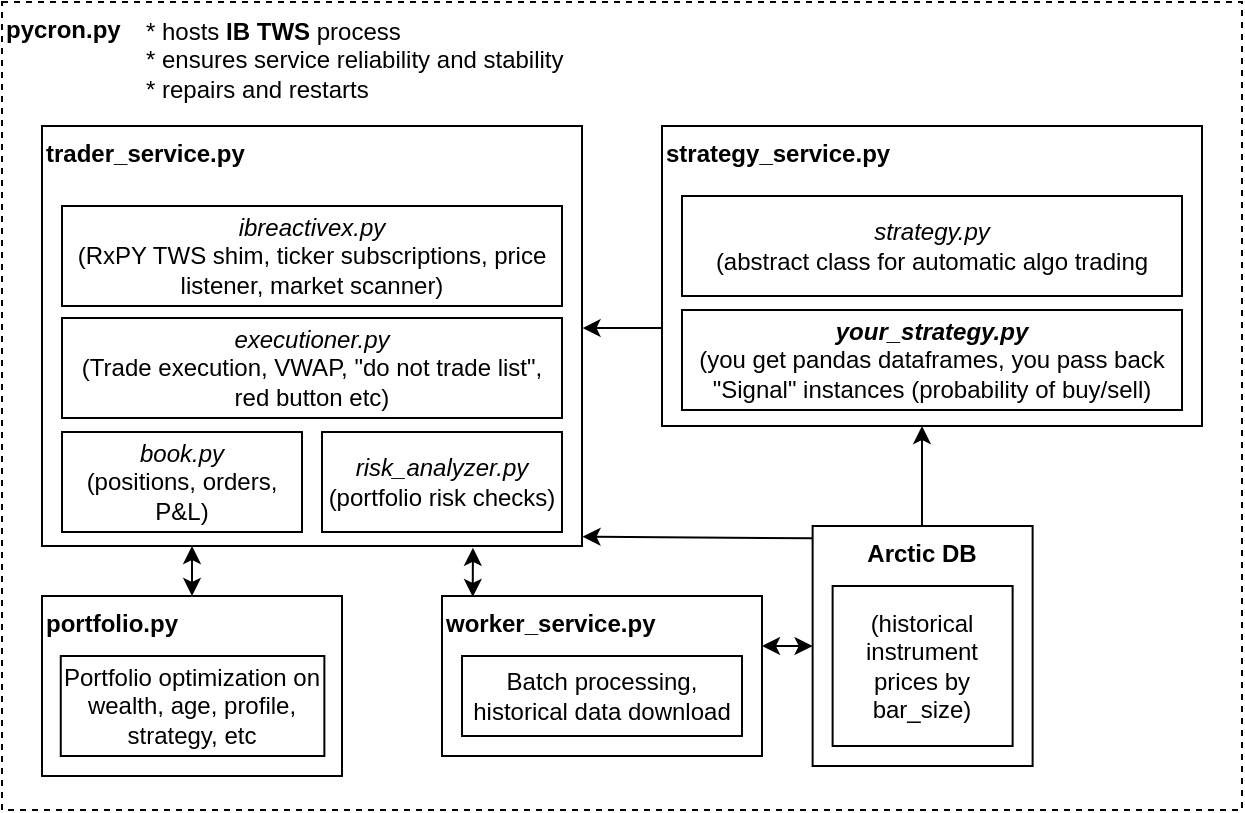 <mxfile version="20.5.3" type="device"><diagram id="rHaSUUogqWfGt8IIqnAW" name="Page-1"><mxGraphModel dx="782" dy="583" grid="1" gridSize="10" guides="1" tooltips="1" connect="1" arrows="1" fold="1" page="1" pageScale="1" pageWidth="850" pageHeight="1100" math="0" shadow="0"><root><mxCell id="0"/><mxCell id="1" parent="0"/><mxCell id="fWLHarMApOrLLemRFMkN-37" value="&lt;b&gt;pycron.py&lt;/b&gt;" style="rounded=0;whiteSpace=wrap;html=1;align=left;verticalAlign=top;strokeColor=default;dashed=1;" vertex="1" parent="1"><mxGeometry x="110" y="330" width="620" height="404" as="geometry"/></mxCell><mxCell id="fWLHarMApOrLLemRFMkN-26" value="" style="endArrow=classic;startArrow=classic;html=1;rounded=0;exitX=1;exitY=0.5;exitDx=0;exitDy=0;entryX=-0.003;entryY=0.403;entryDx=0;entryDy=0;entryPerimeter=0;" edge="1" parent="1"><mxGeometry width="50" height="50" relative="1" as="geometry"><mxPoint x="280" y="444" as="sourcePoint"/><mxPoint x="319.19" y="443.63" as="targetPoint"/></mxGeometry></mxCell><mxCell id="fWLHarMApOrLLemRFMkN-38" value="&lt;div align=&quot;left&quot;&gt;* hosts &lt;b&gt;IB TWS&lt;/b&gt; process&lt;br&gt;&lt;/div&gt;&lt;div align=&quot;left&quot;&gt;* ensures service reliability and stability&lt;/div&gt;&lt;div align=&quot;left&quot;&gt;* repairs and restarts&lt;br&gt;&lt;/div&gt;" style="rounded=0;whiteSpace=wrap;html=1;align=left;dashed=1;dashPattern=1 4;strokeColor=none;" vertex="1" parent="1"><mxGeometry x="180" y="334" width="325.31" height="50" as="geometry"/></mxCell><mxCell id="fWLHarMApOrLLemRFMkN-53" value="" style="group" vertex="1" connectable="0" parent="1"><mxGeometry x="130" y="392" width="580" height="330" as="geometry"/></mxCell><mxCell id="fWLHarMApOrLLemRFMkN-13" value="" style="group" vertex="1" connectable="0" parent="fWLHarMApOrLLemRFMkN-53"><mxGeometry x="200" y="235" width="160" height="80" as="geometry"/></mxCell><mxCell id="fWLHarMApOrLLemRFMkN-11" value="&lt;div&gt;&lt;b&gt;worker_service.py&lt;/b&gt;&lt;/div&gt;&lt;div&gt;&lt;br&gt;&lt;/div&gt;&lt;div&gt;&lt;br&gt;&lt;/div&gt;&lt;div&gt;&lt;br&gt;&lt;/div&gt;" style="rounded=0;whiteSpace=wrap;html=1;align=left;verticalAlign=top;" vertex="1" parent="fWLHarMApOrLLemRFMkN-13"><mxGeometry width="160" height="80" as="geometry"/></mxCell><mxCell id="fWLHarMApOrLLemRFMkN-12" value="Batch processing, historical data download&lt;i&gt;&lt;br&gt;&lt;/i&gt;" style="rounded=0;whiteSpace=wrap;html=1;" vertex="1" parent="fWLHarMApOrLLemRFMkN-13"><mxGeometry x="10" y="30" width="140" height="40" as="geometry"/></mxCell><mxCell id="fWLHarMApOrLLemRFMkN-16" value="" style="group" vertex="1" connectable="0" parent="fWLHarMApOrLLemRFMkN-53"><mxGeometry x="375.31" y="210" width="120" height="120" as="geometry"/></mxCell><mxCell id="fWLHarMApOrLLemRFMkN-21" value="" style="group" vertex="1" connectable="0" parent="fWLHarMApOrLLemRFMkN-16"><mxGeometry x="10" y="-10" width="110" height="120" as="geometry"/></mxCell><mxCell id="fWLHarMApOrLLemRFMkN-14" value="&lt;b&gt;Arctic DB&lt;/b&gt;" style="rounded=0;whiteSpace=wrap;html=1;horizontal=1;verticalAlign=top;" vertex="1" parent="fWLHarMApOrLLemRFMkN-21"><mxGeometry width="110" height="120" as="geometry"/></mxCell><mxCell id="fWLHarMApOrLLemRFMkN-15" value="(historical instrument prices by bar_size)" style="rounded=0;whiteSpace=wrap;html=1;" vertex="1" parent="fWLHarMApOrLLemRFMkN-21"><mxGeometry x="10" y="30" width="90" height="80" as="geometry"/></mxCell><mxCell id="fWLHarMApOrLLemRFMkN-28" value="" style="group" vertex="1" connectable="0" parent="fWLHarMApOrLLemRFMkN-53"><mxGeometry y="235" width="150" height="90" as="geometry"/></mxCell><mxCell id="fWLHarMApOrLLemRFMkN-29" value="&lt;b&gt;portfolio.py&lt;/b&gt;" style="rounded=0;whiteSpace=wrap;html=1;align=left;verticalAlign=top;" vertex="1" parent="fWLHarMApOrLLemRFMkN-28"><mxGeometry width="150" height="90" as="geometry"/></mxCell><mxCell id="fWLHarMApOrLLemRFMkN-30" value="Portfolio optimization on wealth, age, profile, strategy, etc" style="rounded=0;whiteSpace=wrap;html=1;" vertex="1" parent="fWLHarMApOrLLemRFMkN-28"><mxGeometry x="9.379" y="30" width="131.806" height="50" as="geometry"/></mxCell><mxCell id="fWLHarMApOrLLemRFMkN-39" value="" style="group" vertex="1" connectable="0" parent="fWLHarMApOrLLemRFMkN-53"><mxGeometry width="270" height="210" as="geometry"/></mxCell><mxCell id="fWLHarMApOrLLemRFMkN-2" value="&lt;div&gt;&lt;b&gt;trader_service.py&lt;/b&gt;&lt;/div&gt;&lt;div&gt;&lt;b&gt;&lt;br&gt;&lt;/b&gt;&lt;/div&gt;" style="rounded=0;whiteSpace=wrap;html=1;align=left;verticalAlign=top;" vertex="1" parent="fWLHarMApOrLLemRFMkN-39"><mxGeometry width="270" height="210" as="geometry"/></mxCell><mxCell id="fWLHarMApOrLLemRFMkN-4" value="&lt;div&gt;&lt;i&gt;executioner.py&lt;/i&gt;&lt;/div&gt;&lt;div&gt;(Trade execution, VWAP, &quot;do not trade list&quot;, red button etc)&lt;br&gt;&lt;/div&gt;" style="rounded=0;whiteSpace=wrap;html=1;" vertex="1" parent="fWLHarMApOrLLemRFMkN-39"><mxGeometry x="10" y="96" width="250" height="50" as="geometry"/></mxCell><mxCell id="fWLHarMApOrLLemRFMkN-5" value="&lt;div&gt;&lt;i&gt;book.py&lt;/i&gt;&lt;/div&gt;&lt;div&gt;(positions, orders, P&amp;amp;L)&lt;br&gt;&lt;/div&gt;" style="rounded=0;whiteSpace=wrap;html=1;" vertex="1" parent="fWLHarMApOrLLemRFMkN-39"><mxGeometry x="10" y="153" width="120" height="50" as="geometry"/></mxCell><mxCell id="fWLHarMApOrLLemRFMkN-6" value="&lt;div&gt;&lt;i&gt;risk_analyzer.py&lt;/i&gt;&lt;/div&gt;&lt;div&gt;(portfolio risk checks)&lt;br&gt;&lt;/div&gt;" style="rounded=0;whiteSpace=wrap;html=1;" vertex="1" parent="fWLHarMApOrLLemRFMkN-39"><mxGeometry x="140" y="153" width="120" height="50" as="geometry"/></mxCell><mxCell id="fWLHarMApOrLLemRFMkN-7" value="&lt;div&gt;&lt;i&gt;ibreactivex.py&lt;/i&gt;&lt;/div&gt;&lt;div&gt;(RxPY TWS shim, ticker subscriptions, price listener, market scanner)&lt;br&gt;&lt;/div&gt;" style="rounded=0;whiteSpace=wrap;html=1;" vertex="1" parent="fWLHarMApOrLLemRFMkN-39"><mxGeometry x="10" y="40" width="250" height="50" as="geometry"/></mxCell><mxCell id="fWLHarMApOrLLemRFMkN-40" value="" style="group" vertex="1" connectable="0" parent="fWLHarMApOrLLemRFMkN-53"><mxGeometry x="310" width="270" height="150" as="geometry"/></mxCell><mxCell id="fWLHarMApOrLLemRFMkN-3" value="&lt;div&gt;&lt;b&gt;strategy_service.py&lt;/b&gt;&lt;/div&gt;&lt;div&gt;&lt;br&gt;&lt;/div&gt;&lt;div&gt;&lt;br&gt;&lt;/div&gt;" style="rounded=0;whiteSpace=wrap;html=1;align=left;verticalAlign=top;" vertex="1" parent="fWLHarMApOrLLemRFMkN-40"><mxGeometry width="270" height="150" as="geometry"/></mxCell><mxCell id="fWLHarMApOrLLemRFMkN-8" value="&lt;div&gt;&lt;i&gt;strategy.py&lt;/i&gt;&lt;/div&gt;&lt;div&gt;(abstract class for automatic algo trading&lt;br&gt;&lt;/div&gt;" style="rounded=0;whiteSpace=wrap;html=1;" vertex="1" parent="fWLHarMApOrLLemRFMkN-40"><mxGeometry x="10" y="35" width="250" height="50" as="geometry"/></mxCell><mxCell id="fWLHarMApOrLLemRFMkN-35" value="&lt;div&gt;&lt;i&gt;&lt;b&gt;your_strategy.py&lt;/b&gt;&lt;/i&gt;&lt;/div&gt;&lt;div&gt;(you get pandas dataframes, you pass back &quot;Signal&quot; instances (probability of buy/sell)&lt;br&gt;&lt;/div&gt;" style="rounded=0;whiteSpace=wrap;html=1;" vertex="1" parent="fWLHarMApOrLLemRFMkN-40"><mxGeometry x="10" y="92" width="250" height="50" as="geometry"/></mxCell><mxCell id="fWLHarMApOrLLemRFMkN-45" value="" style="endArrow=classic;html=1;rounded=0;entryX=1.001;entryY=0.481;entryDx=0;entryDy=0;entryPerimeter=0;" edge="1" parent="fWLHarMApOrLLemRFMkN-53" target="fWLHarMApOrLLemRFMkN-2"><mxGeometry width="50" height="50" relative="1" as="geometry"><mxPoint x="310" y="101" as="sourcePoint"/><mxPoint x="360" y="130" as="targetPoint"/></mxGeometry></mxCell><mxCell id="fWLHarMApOrLLemRFMkN-47" value="" style="endArrow=classic;html=1;rounded=0;" edge="1" parent="fWLHarMApOrLLemRFMkN-53"><mxGeometry width="50" height="50" relative="1" as="geometry"><mxPoint x="440" y="200" as="sourcePoint"/><mxPoint x="440" y="150" as="targetPoint"/></mxGeometry></mxCell><mxCell id="fWLHarMApOrLLemRFMkN-48" value="" style="endArrow=classic;startArrow=classic;html=1;rounded=0;entryX=0;entryY=0.5;entryDx=0;entryDy=0;" edge="1" parent="fWLHarMApOrLLemRFMkN-53" target="fWLHarMApOrLLemRFMkN-14"><mxGeometry width="50" height="50" relative="1" as="geometry"><mxPoint x="360" y="260" as="sourcePoint"/><mxPoint x="360" y="130" as="targetPoint"/></mxGeometry></mxCell><mxCell id="fWLHarMApOrLLemRFMkN-51" value="" style="endArrow=classic;startArrow=classic;html=1;rounded=0;exitX=0.25;exitY=0;exitDx=0;exitDy=0;" edge="1" parent="fWLHarMApOrLLemRFMkN-53"><mxGeometry width="50" height="50" relative="1" as="geometry"><mxPoint x="75" y="235" as="sourcePoint"/><mxPoint x="75" y="210" as="targetPoint"/></mxGeometry></mxCell><mxCell id="fWLHarMApOrLLemRFMkN-52" value="" style="endArrow=classic;html=1;rounded=0;entryX=1.001;entryY=0.954;entryDx=0;entryDy=0;entryPerimeter=0;exitX=-0.002;exitY=0.051;exitDx=0;exitDy=0;exitPerimeter=0;" edge="1" parent="fWLHarMApOrLLemRFMkN-53" source="fWLHarMApOrLLemRFMkN-14"><mxGeometry width="50" height="50" relative="1" as="geometry"><mxPoint x="383" y="205" as="sourcePoint"/><mxPoint x="270.27" y="205.34" as="targetPoint"/></mxGeometry></mxCell><mxCell id="fWLHarMApOrLLemRFMkN-50" value="" style="endArrow=classic;startArrow=classic;html=1;rounded=0;exitX=0.096;exitY=0.018;exitDx=0;exitDy=0;entryX=0.798;entryY=1.009;entryDx=0;entryDy=0;exitPerimeter=0;entryPerimeter=0;" edge="1" parent="fWLHarMApOrLLemRFMkN-53"><mxGeometry width="50" height="50" relative="1" as="geometry"><mxPoint x="215.36" y="235.44" as="sourcePoint"/><mxPoint x="215.46" y="210.89" as="targetPoint"/></mxGeometry></mxCell></root></mxGraphModel></diagram></mxfile>